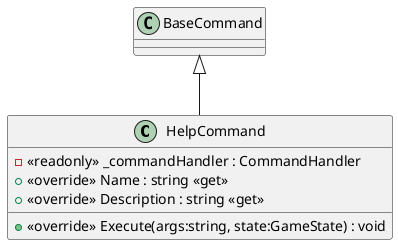 @startuml
class HelpCommand {
    - <<readonly>> _commandHandler : CommandHandler
    + <<override>> Name : string <<get>>
    + <<override>> Description : string <<get>>
    + <<override>> Execute(args:string, state:GameState) : void
}
BaseCommand <|-- HelpCommand
@enduml
